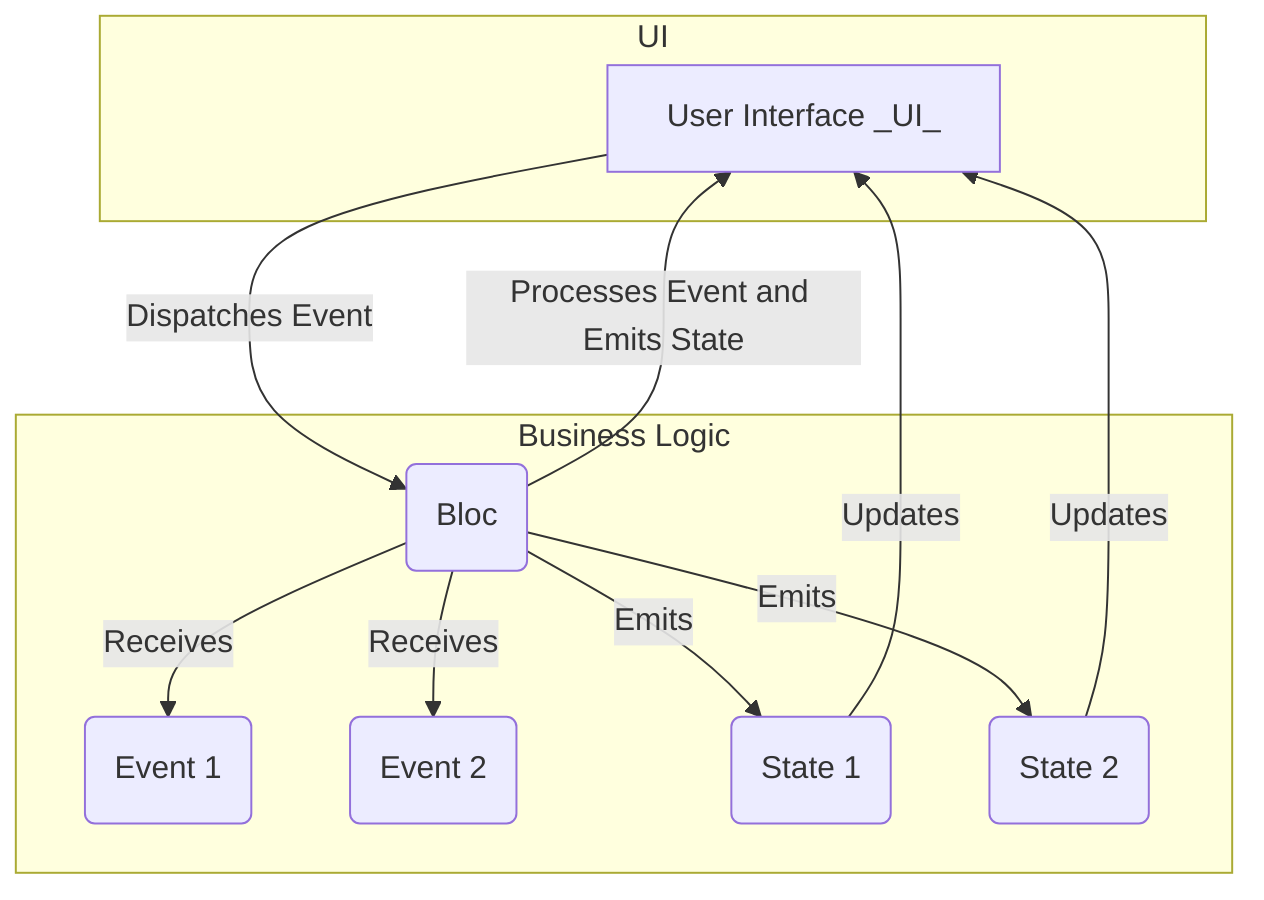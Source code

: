 graph TD
    subgraph UI
        A[User Interface _UI_]
    end
    
    subgraph Business Logic
        B(Bloc)
        D(Event 1)
        E(Event 2)
        F(State 1)
        G(State 2)
    end

    A -->|Dispatches Event| B
    B -->|Processes Event and Emits State| A
    B -->|Receives| D
    B -->|Receives| E
    B -->|Emits| F
    B -->|Emits| G
    F -->|Updates| A
    G -->|Updates| A